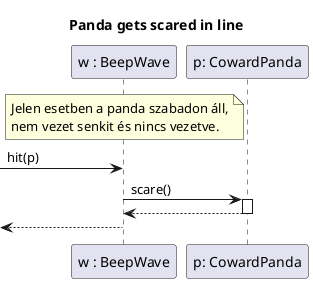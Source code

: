 @startuml
title Panda gets scared in line

participant "w : BeepWave" as w

participant "p: CowardPanda" as p2

note over w
Jelen esetben a panda szabadon áll,
nem vezet senkit és nincs vezetve.
end note

[->w: hit(p)



w->p2 ++: scare()






p2-->w --


[<-- w
@enduml